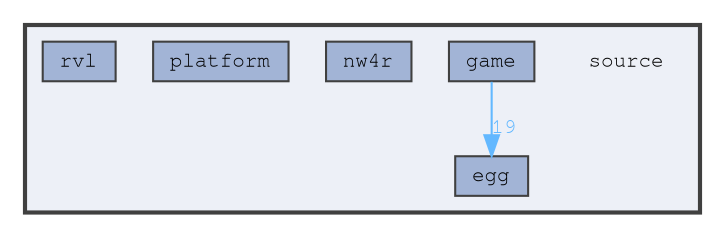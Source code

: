 digraph "source"
{
 // LATEX_PDF_SIZE
  bgcolor="transparent";
  edge [fontname=FreeMono,fontsize=10,labelfontname=FreeMono,labelfontsize=10];
  node [fontname=FreeMono,fontsize=10,shape=box,height=0.2,width=0.4];
  compound=true
  subgraph clusterdir_b2f33c71d4aa5e7af42a1ca61ff5af1b {
    graph [ bgcolor="#edf0f7", pencolor="grey25", label="", fontname=FreeMono,fontsize=10 style="filled,bold", URL="dir_b2f33c71d4aa5e7af42a1ca61ff5af1b.html",tooltip=""]
    dir_b2f33c71d4aa5e7af42a1ca61ff5af1b [shape=plaintext, label="source"];
  dir_dfa3dd376ef284b4fe91688c4c5b67ec [label="egg", fillcolor="#a2b4d6", color="grey25", style="filled", URL="dir_dfa3dd376ef284b4fe91688c4c5b67ec.html",tooltip=""];
  dir_9ea5017e8fa7189fb9af6fe82af05461 [label="game", fillcolor="#a2b4d6", color="grey25", style="filled", URL="dir_9ea5017e8fa7189fb9af6fe82af05461.html",tooltip=""];
  dir_fa539d9f400cd8c961cb0a68e32183e6 [label="nw4r", fillcolor="#a2b4d6", color="grey25", style="filled", URL="dir_fa539d9f400cd8c961cb0a68e32183e6.html",tooltip=""];
  dir_deecb1fcc82e0608460c467d95c3be6b [label="platform", fillcolor="#a2b4d6", color="grey25", style="filled", URL="dir_deecb1fcc82e0608460c467d95c3be6b.html",tooltip=""];
  dir_04b1a76366f54e518bf452881c14829c [label="rvl", fillcolor="#a2b4d6", color="grey25", style="filled", URL="dir_04b1a76366f54e518bf452881c14829c.html",tooltip=""];
  }
  dir_9ea5017e8fa7189fb9af6fe82af05461->dir_dfa3dd376ef284b4fe91688c4c5b67ec [headlabel="19", labeldistance=1.5 headhref="dir_000004_000002.html" color="steelblue1" fontcolor="steelblue1"];
}
